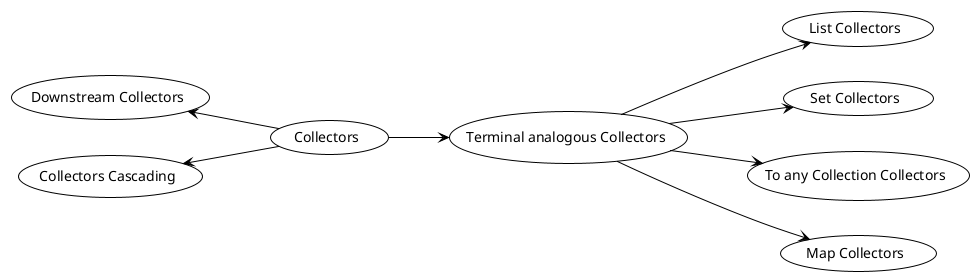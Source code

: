 @startuml

!theme plain

left to right direction

(Collectors) --> (Terminal analogous Collectors)
(Downstream Collectors) <-- (Collectors)
(Collectors Cascading) <-- (Collectors)
(Terminal analogous Collectors) --> (List Collectors)
(Terminal analogous Collectors) --> (Set Collectors)
(Terminal analogous Collectors) --> (To any Collection Collectors)
(Terminal analogous Collectors) --> (Map Collectors)

@enduml

